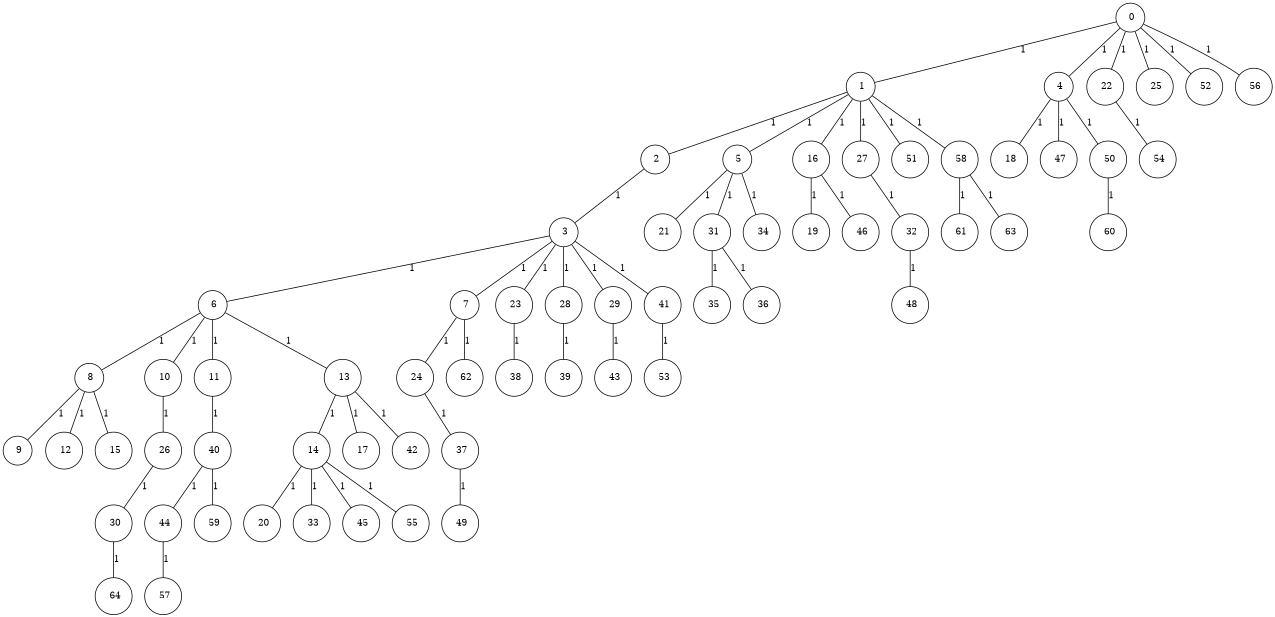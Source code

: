 graph G {
size="8.5,11;"
ratio = "expand;"
fixedsize="true;"
overlap="scale;"
node[shape=circle,width=.12,hight=.12,fontsize=12]
edge[fontsize=12]

0[label=" 0" color=black, pos="0.32159234,0.12730409!"];
1[label=" 1" color=black, pos="0.93100946,2.5429882!"];
2[label=" 2" color=black, pos="1.2432155,1.0138845!"];
3[label=" 3" color=black, pos="1.6177154,1.86486!"];
4[label=" 4" color=black, pos="1.1727245,2.5425827!"];
5[label=" 5" color=black, pos="2.8023134,1.5326519!"];
6[label=" 6" color=black, pos="0.64681558,1.4508008!"];
7[label=" 7" color=black, pos="2.3474741,0.68726561!"];
8[label=" 8" color=black, pos="1.8382503,2.3595557!"];
9[label=" 9" color=black, pos="1.3144507,0.067872391!"];
10[label=" 10" color=black, pos="1.2701858,0.37341593!"];
11[label=" 11" color=black, pos="2.9132504,1.7867447!"];
12[label=" 12" color=black, pos="1.0639249,0.66760182!"];
13[label=" 13" color=black, pos="0.78720194,2.6490439!"];
14[label=" 14" color=black, pos="2.798649,2.5457228!"];
15[label=" 15" color=black, pos="1.9421904,0.81518959!"];
16[label=" 16" color=black, pos="1.0475582,2.5497005!"];
17[label=" 17" color=black, pos="0.077289223,1.9196751!"];
18[label=" 18" color=black, pos="2.6993298,2.2353762!"];
19[label=" 19" color=black, pos="2.5313669,0.69855517!"];
20[label=" 20" color=black, pos="2.3514483,2.4615302!"];
21[label=" 21" color=black, pos="2.5664107,1.5726677!"];
22[label=" 22" color=black, pos="2.2104186,1.5111827!"];
23[label=" 23" color=black, pos="0.35137903,0.93304984!"];
24[label=" 24" color=black, pos="2.5011176,1.760946!"];
25[label=" 25" color=black, pos="0.10032332,2.9258819!"];
26[label=" 26" color=black, pos="2.9737121,2.4122334!"];
27[label=" 27" color=black, pos="1.183379,2.1003708!"];
28[label=" 28" color=black, pos="2.4769455,0.67347747!"];
29[label=" 29" color=black, pos="0.67247501,0.40841587!"];
30[label=" 30" color=black, pos="1.3645358,0.035502729!"];
31[label=" 31" color=black, pos="0.24597095,0.11485201!"];
32[label=" 32" color=black, pos="1.451303,1.3254955!"];
33[label=" 33" color=black, pos="0.55641912,1.3512794!"];
34[label=" 34" color=black, pos="0.41263544,1.0352102!"];
35[label=" 35" color=black, pos="2.8743014,2.1308417!"];
36[label=" 36" color=black, pos="2.6974821,0.39460315!"];
37[label=" 37" color=black, pos="1.0504643,0.25285073!"];
38[label=" 38" color=black, pos="0.72261763,0.13091497!"];
39[label=" 39" color=black, pos="2.256906,2.7156772!"];
40[label=" 40" color=black, pos="0.12156501,2.2598353!"];
41[label=" 41" color=black, pos="2.29255,0.20811532!"];
42[label=" 42" color=black, pos="2.3746275,0.30119983!"];
43[label=" 43" color=black, pos="1.3789066,0.60017586!"];
44[label=" 44" color=black, pos="2.2363606,2.4463457!"];
45[label=" 45" color=black, pos="2.797798,1.7018251!"];
46[label=" 46" color=black, pos="0.98754992,2.4890042!"];
47[label=" 47" color=black, pos="2.0785071,0.95266494!"];
48[label=" 48" color=black, pos="0.24585406,0.87805618!"];
49[label=" 49" color=black, pos="1.8236149,1.2435895!"];
50[label=" 50" color=black, pos="1.329497,2.4471714!"];
51[label=" 51" color=black, pos="1.9768308,0.7847923!"];
52[label=" 52" color=black, pos="1.0421263,1.5000164!"];
53[label=" 53" color=black, pos="0.9303345,2.36034!"];
54[label=" 54" color=black, pos="2.0345816,2.1623404!"];
55[label=" 55" color=black, pos="2.0540256,2.3131607!"];
56[label=" 56" color=black, pos="2.3275055,0.83828375!"];
57[label=" 57" color=black, pos="2.2773884,1.3493629!"];
58[label=" 58" color=black, pos="2.6266625,1.315289!"];
59[label=" 59" color=black, pos="1.8438816,2.8166847!"];
60[label=" 60" color=black, pos="2.3312194,2.7259322!"];
61[label=" 61" color=black, pos="2.5185426,0.17943831!"];
62[label=" 62" color=black, pos="1.9356164,2.6662128!"];
63[label=" 63" color=black, pos="2.456784,0.28952175!"];
64[label=" 64" color=black, pos="0.17059032,0.93541003!"];
0--1[label="1"]
0--4[label="1"]
0--22[label="1"]
0--25[label="1"]
0--52[label="1"]
0--56[label="1"]
1--2[label="1"]
1--5[label="1"]
1--16[label="1"]
1--27[label="1"]
1--51[label="1"]
1--58[label="1"]
2--3[label="1"]
3--6[label="1"]
3--7[label="1"]
3--23[label="1"]
3--28[label="1"]
3--29[label="1"]
3--41[label="1"]
4--18[label="1"]
4--47[label="1"]
4--50[label="1"]
5--21[label="1"]
5--31[label="1"]
5--34[label="1"]
6--8[label="1"]
6--10[label="1"]
6--11[label="1"]
6--13[label="1"]
7--24[label="1"]
7--62[label="1"]
8--9[label="1"]
8--12[label="1"]
8--15[label="1"]
10--26[label="1"]
11--40[label="1"]
13--14[label="1"]
13--17[label="1"]
13--42[label="1"]
14--20[label="1"]
14--33[label="1"]
14--45[label="1"]
14--55[label="1"]
16--19[label="1"]
16--46[label="1"]
22--54[label="1"]
23--38[label="1"]
24--37[label="1"]
26--30[label="1"]
27--32[label="1"]
28--39[label="1"]
29--43[label="1"]
30--64[label="1"]
31--35[label="1"]
31--36[label="1"]
32--48[label="1"]
37--49[label="1"]
40--44[label="1"]
40--59[label="1"]
41--53[label="1"]
44--57[label="1"]
50--60[label="1"]
58--61[label="1"]
58--63[label="1"]

}
